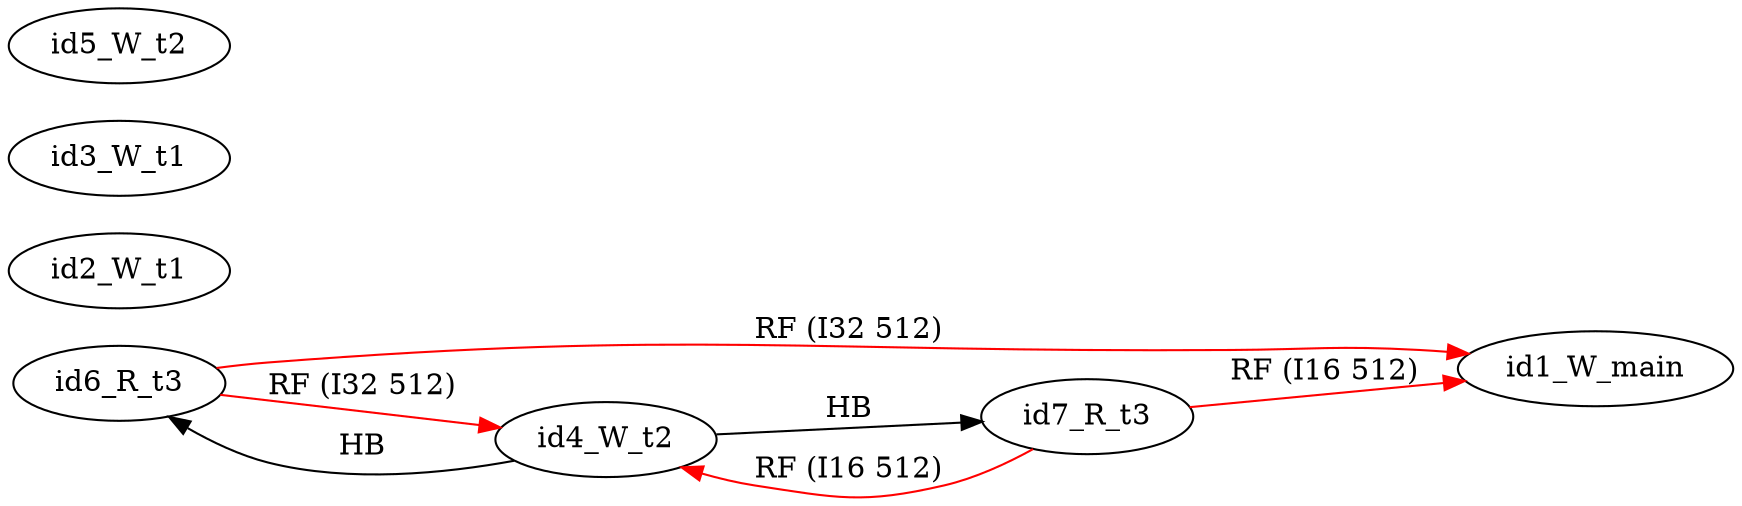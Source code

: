 digraph memory_model {
rankdir=LR;
splines=true; esep=0.5;
id6_R_t3 -> id1_W_main [label = "RF (I32 512)", color="red"];
id6_R_t3 -> id4_W_t2 [label = "RF (I32 512)", color="red"];
id7_R_t3 -> id1_W_main [label = "RF (I16 512)", color="red"];
id7_R_t3 -> id4_W_t2 [label = "RF (I16 512)", color="red"];
id4_W_t2 -> id6_R_t3 [label = "HB", color="black"];
id4_W_t2 -> id7_R_t3 [label = "HB", color="black"];
id1_W_main [pos="5.0,4!"]
id2_W_t1 [pos="0,2!"]
id3_W_t1 [pos="0,0!"]
id4_W_t2 [pos="5,2!"]
id5_W_t2 [pos="5,0!"]
id6_R_t3 [pos="10,2!"]
id7_R_t3 [pos="10,0!"]
}